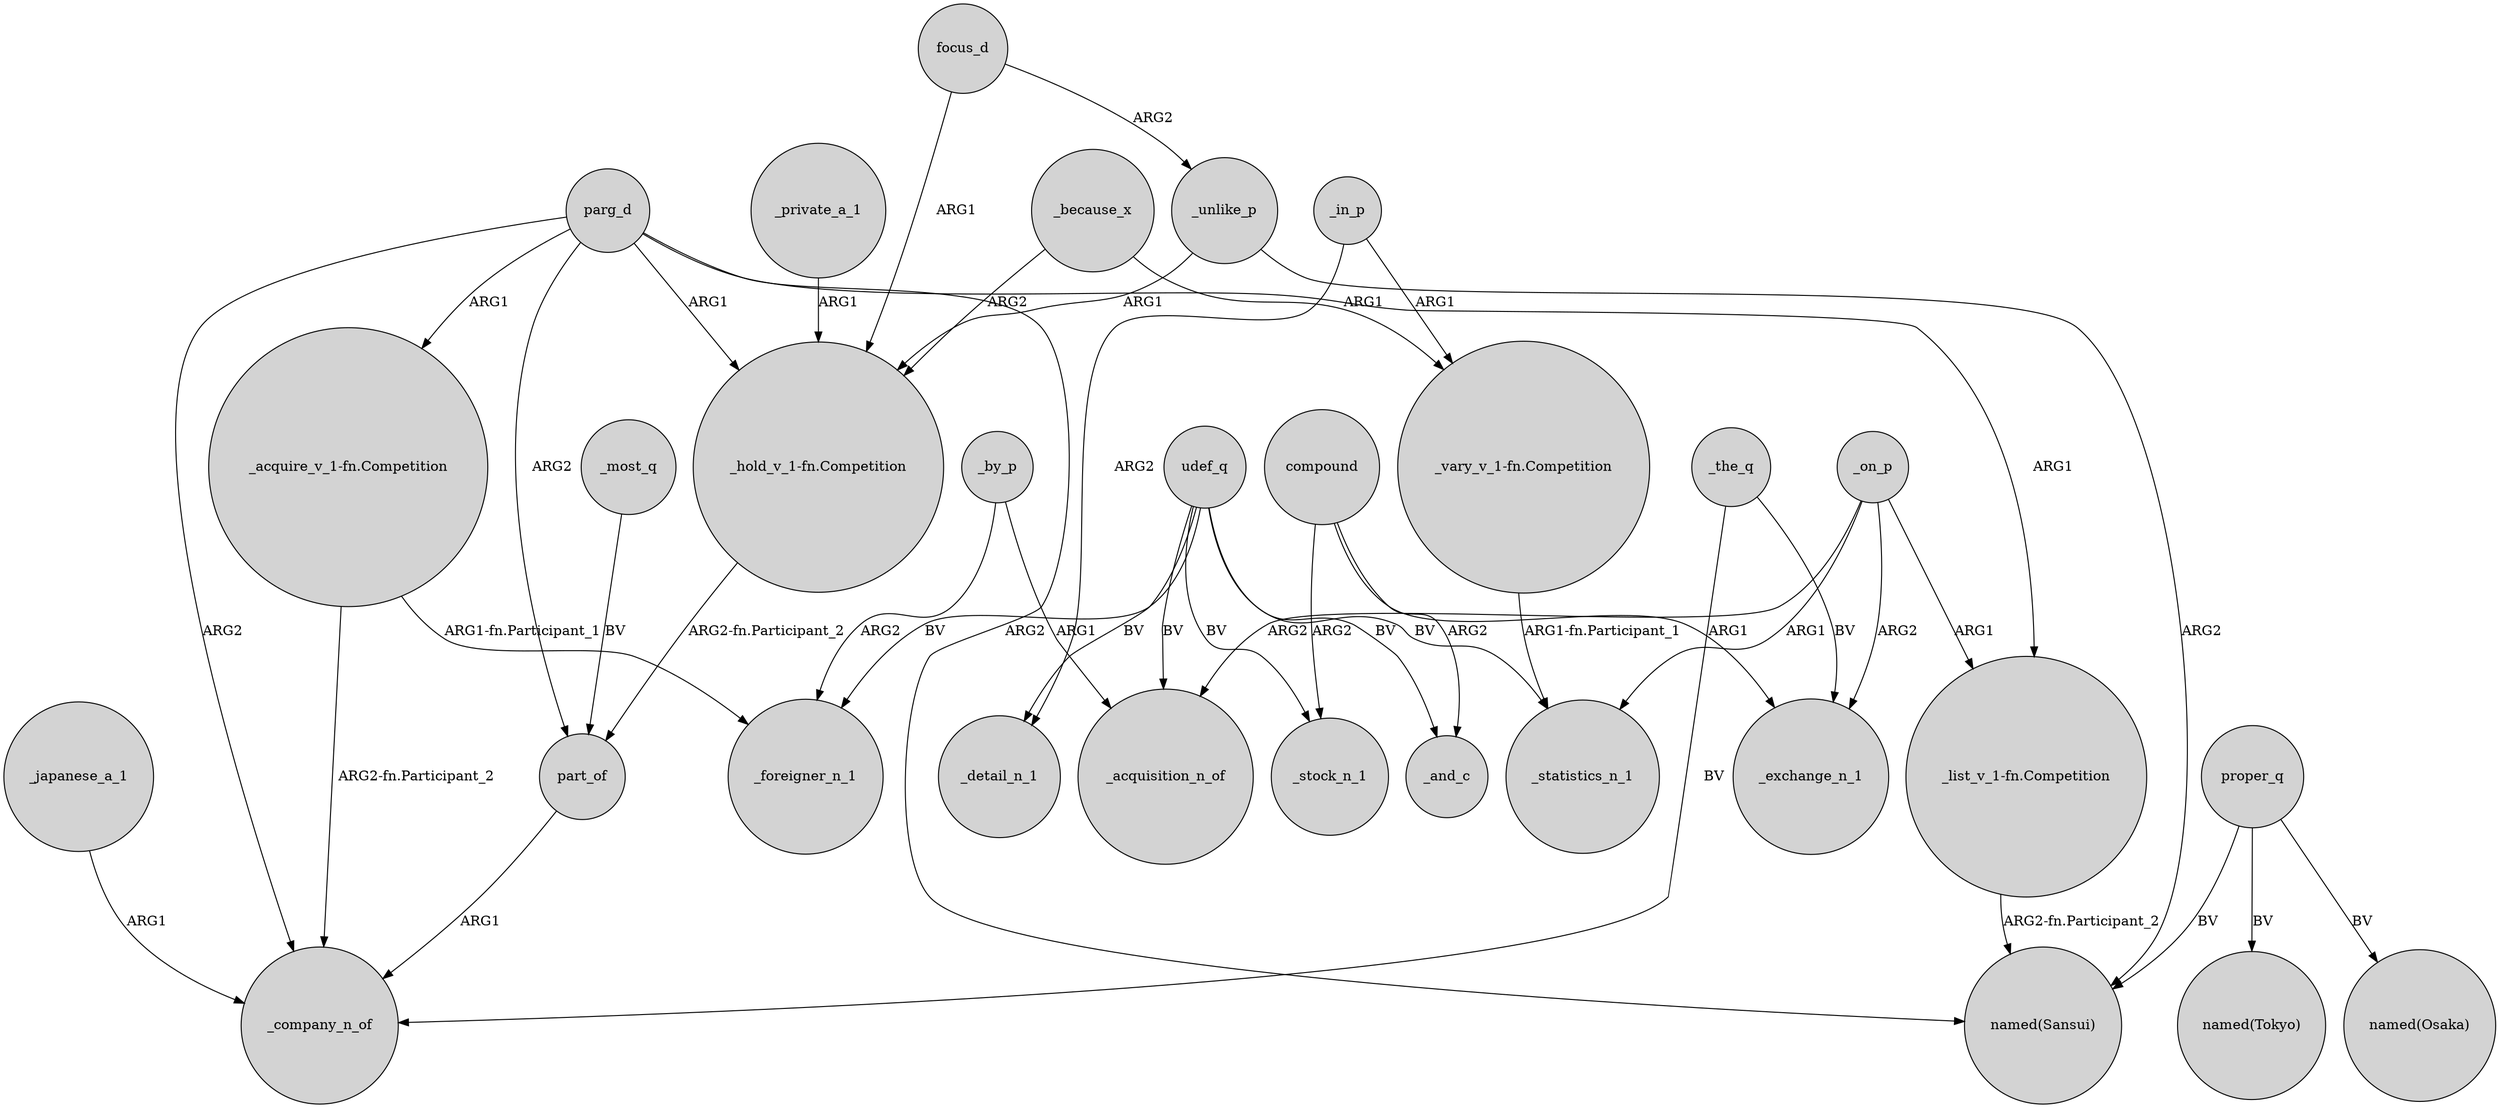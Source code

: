 digraph {
	node [shape=circle style=filled]
	"_list_v_1-fn.Competition" -> "named(Sansui)" [label="ARG2-fn.Participant_2"]
	_by_p -> _acquisition_n_of [label=ARG1]
	parg_d -> "_hold_v_1-fn.Competition" [label=ARG1]
	_because_x -> "_vary_v_1-fn.Competition" [label=ARG1]
	_by_p -> _foreigner_n_1 [label=ARG2]
	_because_x -> "_hold_v_1-fn.Competition" [label=ARG2]
	udef_q -> _foreigner_n_1 [label=BV]
	_unlike_p -> "named(Sansui)" [label=ARG2]
	_private_a_1 -> "_hold_v_1-fn.Competition" [label=ARG1]
	_in_p -> "_vary_v_1-fn.Competition" [label=ARG1]
	proper_q -> "named(Sansui)" [label=BV]
	_in_p -> _detail_n_1 [label=ARG2]
	focus_d -> "_hold_v_1-fn.Competition" [label=ARG1]
	"_acquire_v_1-fn.Competition" -> _company_n_of [label="ARG2-fn.Participant_2"]
	"_hold_v_1-fn.Competition" -> part_of [label="ARG2-fn.Participant_2"]
	"_acquire_v_1-fn.Competition" -> _foreigner_n_1 [label="ARG1-fn.Participant_1"]
	proper_q -> "named(Osaka)" [label=BV]
	parg_d -> _company_n_of [label=ARG2]
	udef_q -> _detail_n_1 [label=BV]
	udef_q -> _and_c [label=BV]
	parg_d -> "named(Sansui)" [label=ARG2]
	focus_d -> _unlike_p [label=ARG2]
	_on_p -> _exchange_n_1 [label=ARG2]
	compound -> _and_c [label=ARG2]
	compound -> _exchange_n_1 [label=ARG1]
	parg_d -> part_of [label=ARG2]
	parg_d -> "_list_v_1-fn.Competition" [label=ARG1]
	udef_q -> _stock_n_1 [label=BV]
	udef_q -> _statistics_n_1 [label=BV]
	_most_q -> part_of [label=BV]
	"_vary_v_1-fn.Competition" -> _statistics_n_1 [label="ARG1-fn.Participant_1"]
	compound -> _stock_n_1 [label=ARG2]
	part_of -> _company_n_of [label=ARG1]
	_japanese_a_1 -> _company_n_of [label=ARG1]
	proper_q -> "named(Tokyo)" [label=BV]
	parg_d -> "_acquire_v_1-fn.Competition" [label=ARG1]
	_on_p -> _acquisition_n_of [label=ARG2]
	_the_q -> _exchange_n_1 [label=BV]
	_on_p -> _statistics_n_1 [label=ARG1]
	_unlike_p -> "_hold_v_1-fn.Competition" [label=ARG1]
	_on_p -> "_list_v_1-fn.Competition" [label=ARG1]
	_the_q -> _company_n_of [label=BV]
	udef_q -> _acquisition_n_of [label=BV]
}
